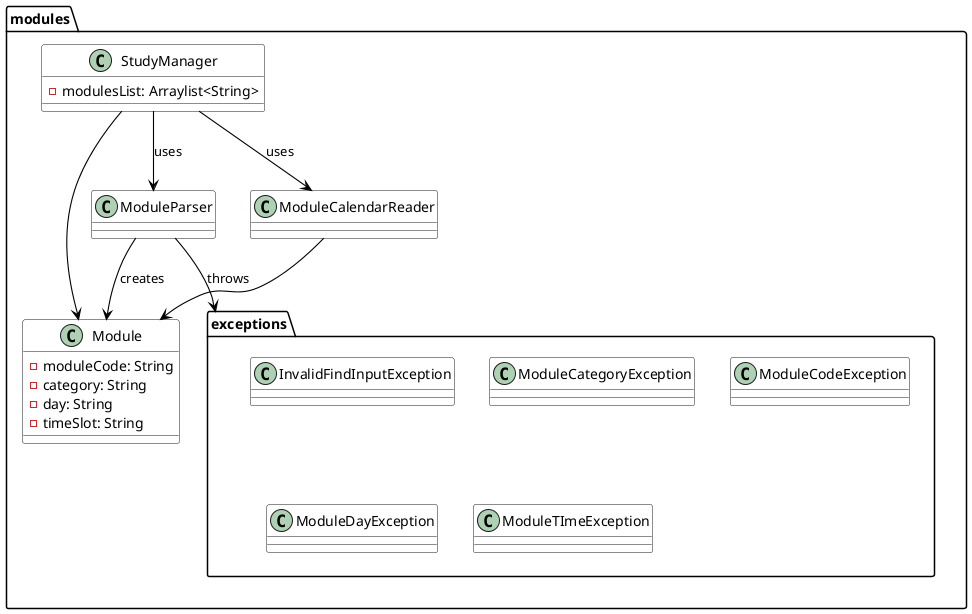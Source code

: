  @startuml
 skinparam arrowThickness 1.1
 skinparam arrowColor black
 skinparam classBackgroundColor LOGIC_COLOR
package modules {

    Class Module {
        -moduleCode: String
        -category: String
        -day: String
        -timeSlot: String
    }
    Package exceptions {
        class InvalidFindInputException
        class ModuleCategoryException
        class ModuleCodeException
        class ModuleDayException
        class ModuleTImeException
    }

    Class ModuleParser {

    }
Class StudyManager {
    -modulesList: Arraylist<String>
}
Class ModuleCalendarReader

}
StudyManager --> ModuleCalendarReader : uses
StudyManager --> ModuleParser : uses
ModuleParser -->  Module : creates
StudyManager --> Module
ModuleCalendarReader --> Module
ModuleParser --> exceptions : throws
 @enduml